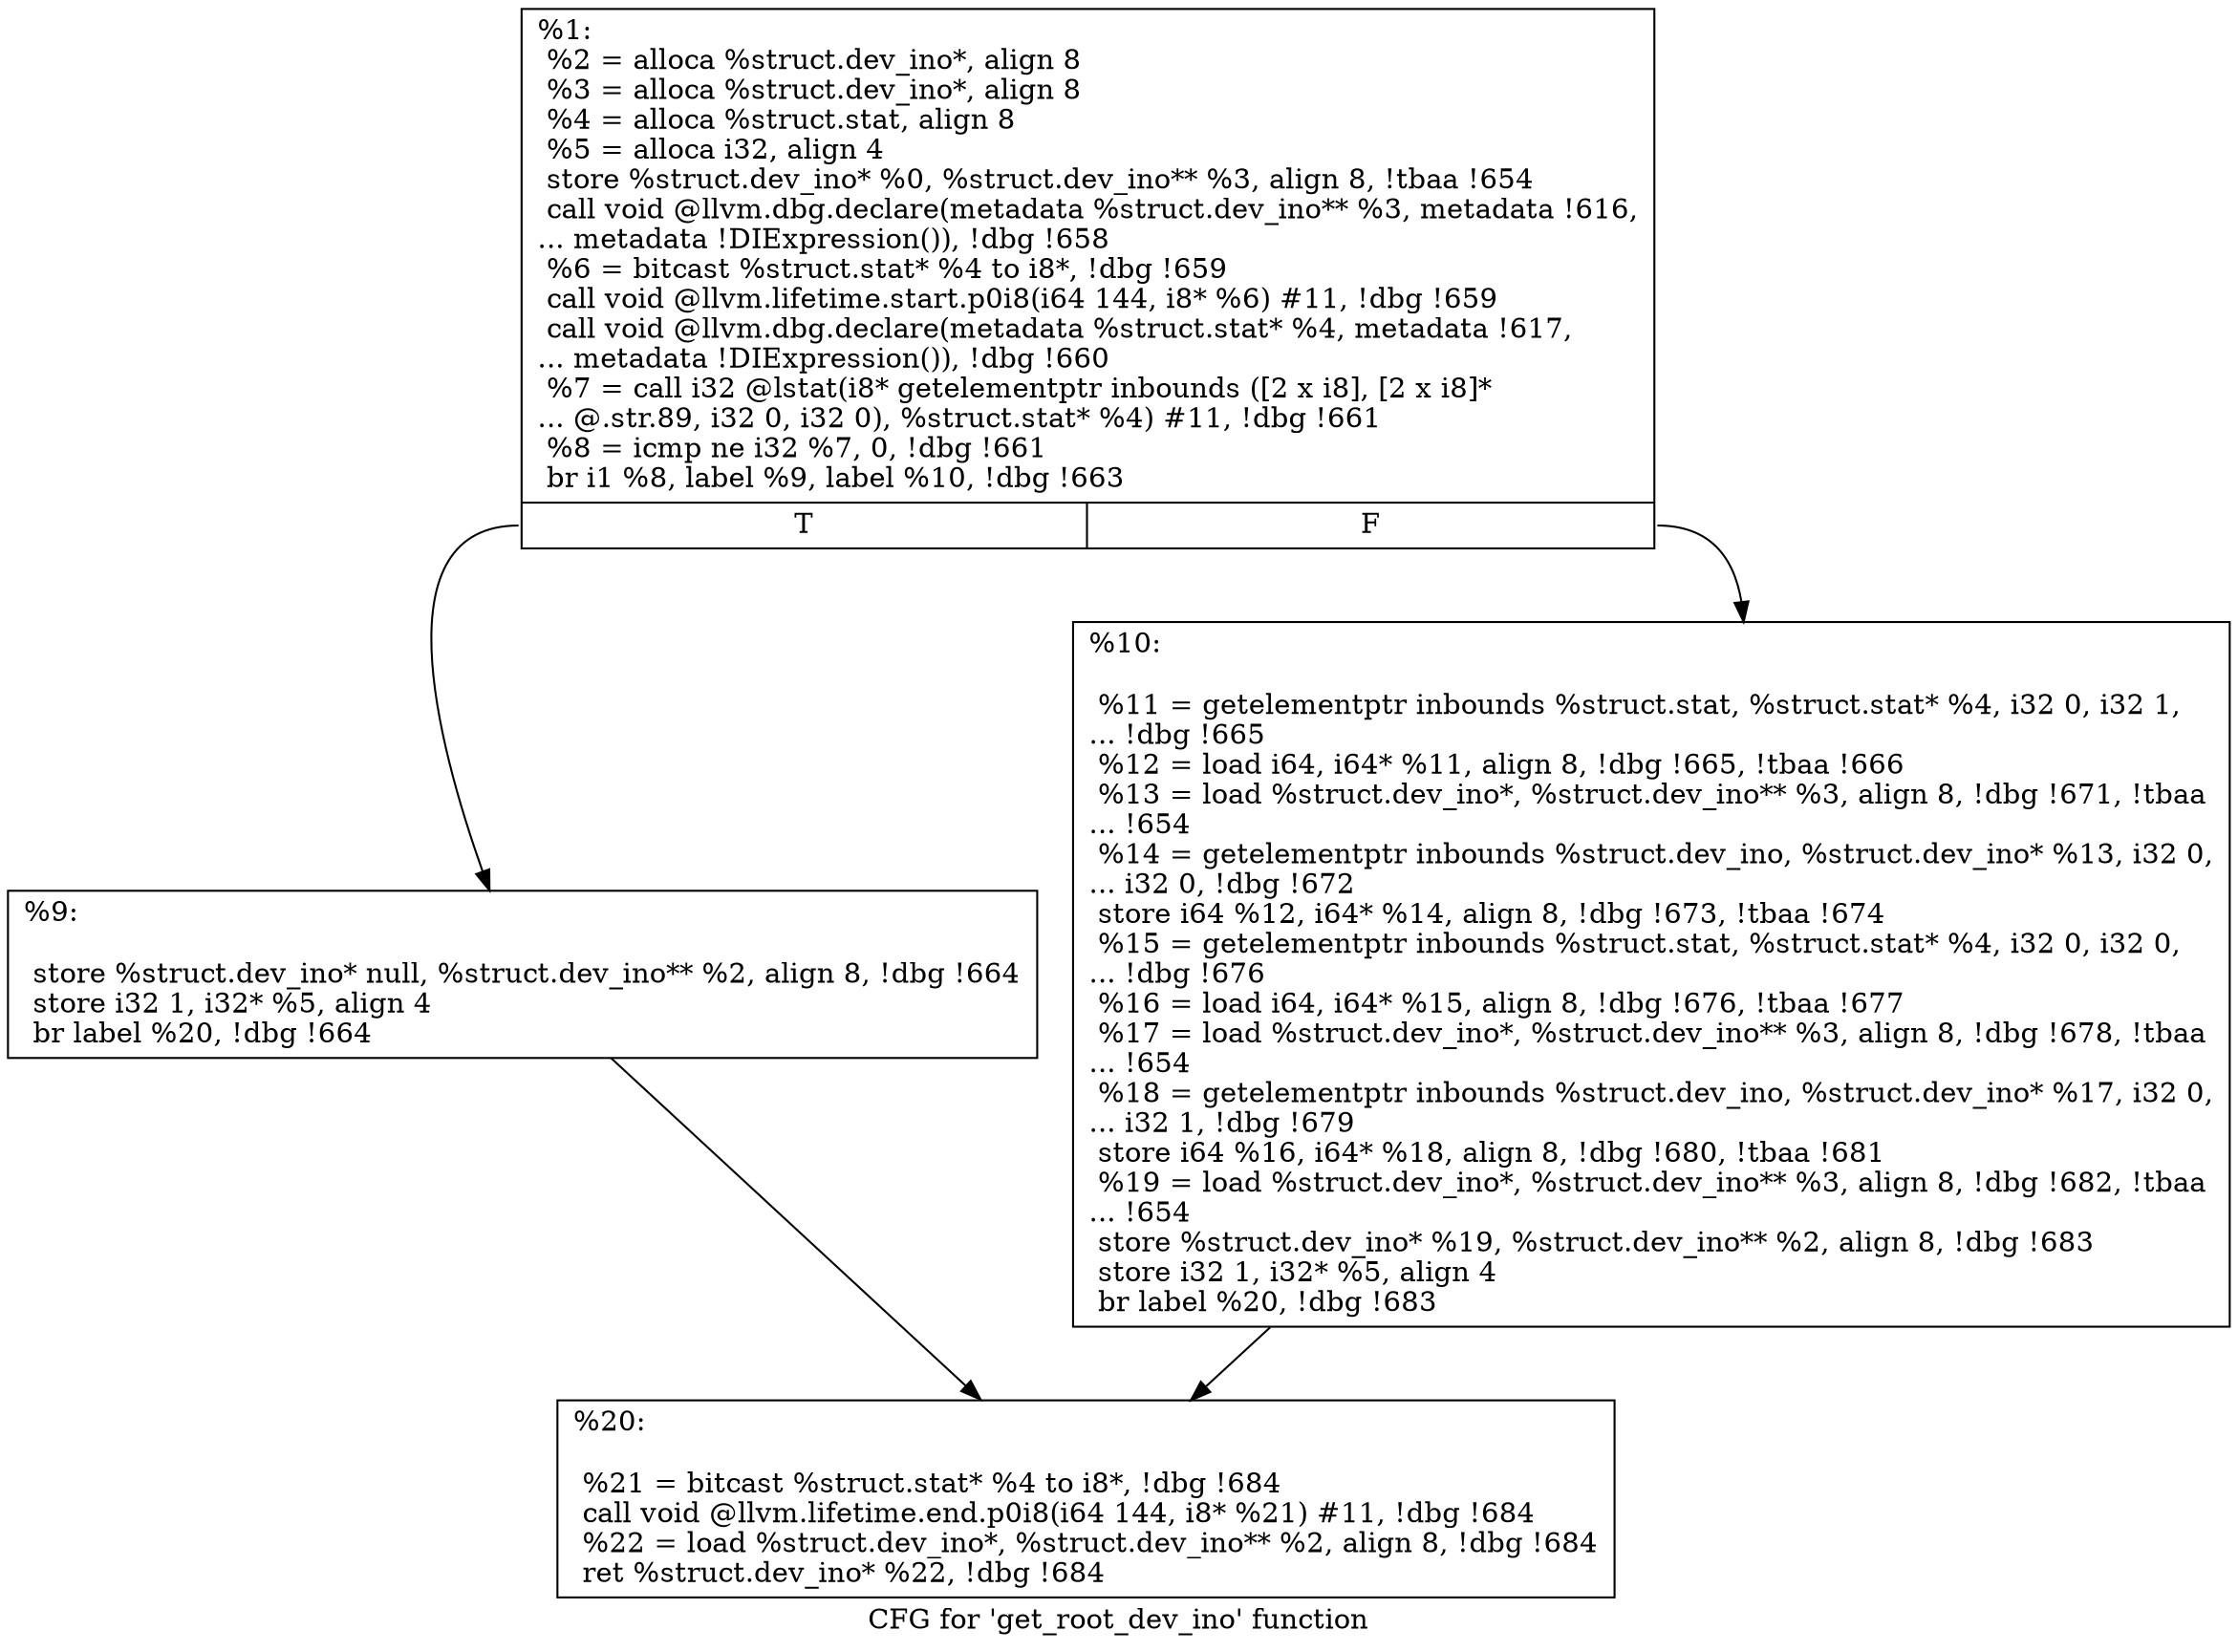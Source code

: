 digraph "CFG for 'get_root_dev_ino' function" {
	label="CFG for 'get_root_dev_ino' function";

	Node0x177bcb0 [shape=record,label="{%1:\l  %2 = alloca %struct.dev_ino*, align 8\l  %3 = alloca %struct.dev_ino*, align 8\l  %4 = alloca %struct.stat, align 8\l  %5 = alloca i32, align 4\l  store %struct.dev_ino* %0, %struct.dev_ino** %3, align 8, !tbaa !654\l  call void @llvm.dbg.declare(metadata %struct.dev_ino** %3, metadata !616,\l... metadata !DIExpression()), !dbg !658\l  %6 = bitcast %struct.stat* %4 to i8*, !dbg !659\l  call void @llvm.lifetime.start.p0i8(i64 144, i8* %6) #11, !dbg !659\l  call void @llvm.dbg.declare(metadata %struct.stat* %4, metadata !617,\l... metadata !DIExpression()), !dbg !660\l  %7 = call i32 @lstat(i8* getelementptr inbounds ([2 x i8], [2 x i8]*\l... @.str.89, i32 0, i32 0), %struct.stat* %4) #11, !dbg !661\l  %8 = icmp ne i32 %7, 0, !dbg !661\l  br i1 %8, label %9, label %10, !dbg !663\l|{<s0>T|<s1>F}}"];
	Node0x177bcb0:s0 -> Node0x177c390;
	Node0x177bcb0:s1 -> Node0x177c3e0;
	Node0x177c390 [shape=record,label="{%9:\l\l  store %struct.dev_ino* null, %struct.dev_ino** %2, align 8, !dbg !664\l  store i32 1, i32* %5, align 4\l  br label %20, !dbg !664\l}"];
	Node0x177c390 -> Node0x177c430;
	Node0x177c3e0 [shape=record,label="{%10:\l\l  %11 = getelementptr inbounds %struct.stat, %struct.stat* %4, i32 0, i32 1,\l... !dbg !665\l  %12 = load i64, i64* %11, align 8, !dbg !665, !tbaa !666\l  %13 = load %struct.dev_ino*, %struct.dev_ino** %3, align 8, !dbg !671, !tbaa\l... !654\l  %14 = getelementptr inbounds %struct.dev_ino, %struct.dev_ino* %13, i32 0,\l... i32 0, !dbg !672\l  store i64 %12, i64* %14, align 8, !dbg !673, !tbaa !674\l  %15 = getelementptr inbounds %struct.stat, %struct.stat* %4, i32 0, i32 0,\l... !dbg !676\l  %16 = load i64, i64* %15, align 8, !dbg !676, !tbaa !677\l  %17 = load %struct.dev_ino*, %struct.dev_ino** %3, align 8, !dbg !678, !tbaa\l... !654\l  %18 = getelementptr inbounds %struct.dev_ino, %struct.dev_ino* %17, i32 0,\l... i32 1, !dbg !679\l  store i64 %16, i64* %18, align 8, !dbg !680, !tbaa !681\l  %19 = load %struct.dev_ino*, %struct.dev_ino** %3, align 8, !dbg !682, !tbaa\l... !654\l  store %struct.dev_ino* %19, %struct.dev_ino** %2, align 8, !dbg !683\l  store i32 1, i32* %5, align 4\l  br label %20, !dbg !683\l}"];
	Node0x177c3e0 -> Node0x177c430;
	Node0x177c430 [shape=record,label="{%20:\l\l  %21 = bitcast %struct.stat* %4 to i8*, !dbg !684\l  call void @llvm.lifetime.end.p0i8(i64 144, i8* %21) #11, !dbg !684\l  %22 = load %struct.dev_ino*, %struct.dev_ino** %2, align 8, !dbg !684\l  ret %struct.dev_ino* %22, !dbg !684\l}"];
}
